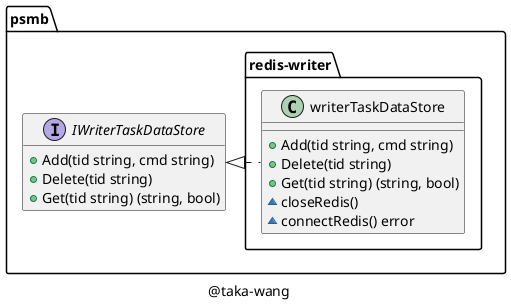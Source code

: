 @startuml

set namespaceSeparator /

class psmb/redis-writer/writerTaskDataStore {
    +Add(tid string, cmd string)
    +Delete(tid string)
    +Get(tid string) (string, bool)
    ~closeRedis()
    ~connectRedis() error
}

interface psmb/IWriterTaskDataStore {
    +Add(tid string, cmd string)
    +Delete(tid string)
    +Get(tid string) (string, bool)
}

"psmb/IWriterTaskDataStore" <|. "psmb/redis-writer/writerTaskDataStore"

caption @taka-wang

hide interface fields

@enduml